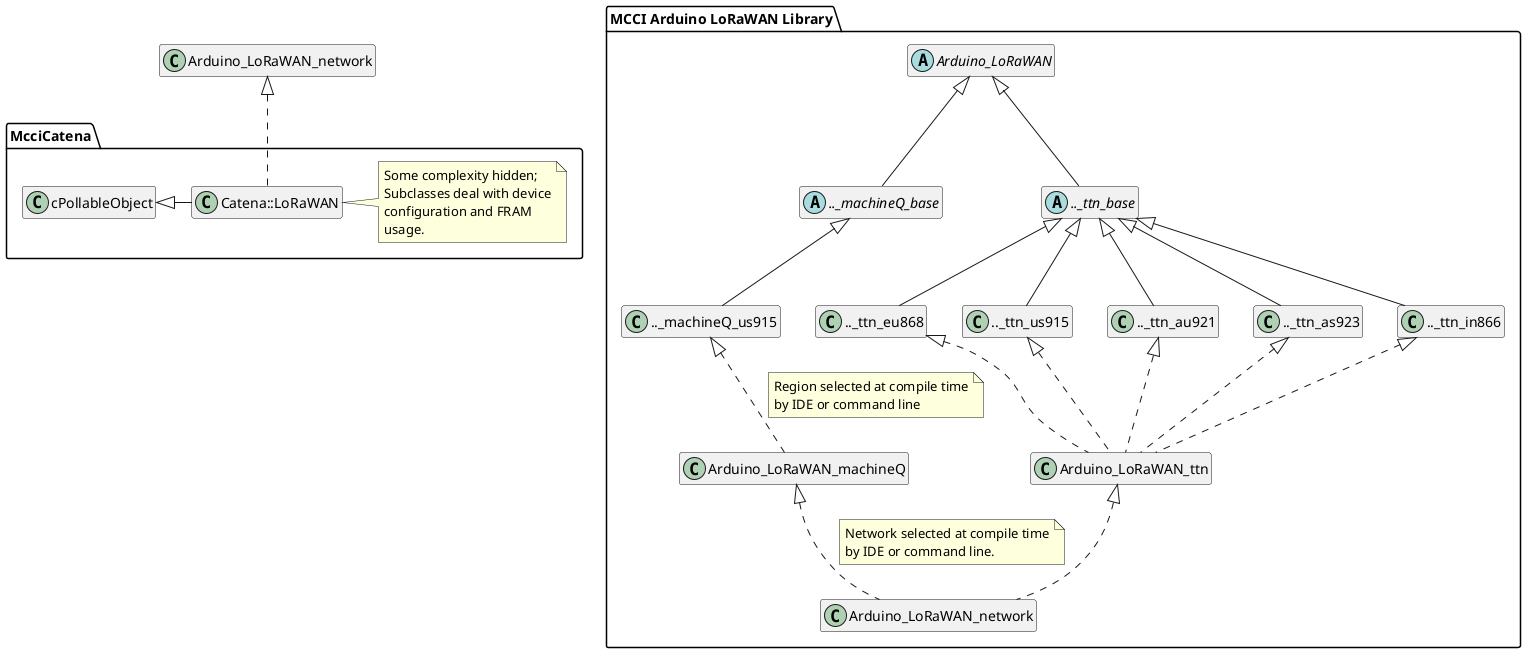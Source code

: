 @startuml
/'

Module:	Catena_LoRaWAN.plantuml

Function:
	PlantUML reference source for Catena::LoRaWAN class diagram.

Copyright:
	See accompanying LICENSE file at
	https:://github.com/mcci-catena/Catena-Arduino-Platform

Author:
	Terry Moore, MCCI Corporation	July 2019

Notes:
	PlantUML images in REAMDE.md are generated by pasting this file into
	the server at http://www.plantuml.com/plantuml, and grabbing the
	resulting URLs.

'/

hide empty members

package Arduino-LoRaWAN as "MCCI Arduino LoRaWAN Library" {
abstract class Arduino_LoRaWAN

abstract class Arduino_LoRaWAN_machineQ_base as ".._machineQ_base"

class Arduino_LoRaWAN_machineQ_us915 as ".._machineQ_us915"

class Arduino_LoRaWAN_machineQ

abstract class Arduino_LoRaWAN_ttn_base as ".._ttn_base"

class Arduino_LoRaWAN_ttn_eu868 as ".._ttn_eu868"
class Arduino_LoRaWAN_ttn_us915 as ".._ttn_us915"
class Arduino_LoRaWAN_ttn_au921 as ".._ttn_au921"
class Arduino_LoRaWAN_ttn_as923 as ".._ttn_as923"
class Arduino_LoRaWAN_ttn_in866 as ".._ttn_in866"

class Arduino_LoRaWAN_ttn

Arduino_LoRaWAN <|-- Arduino_LoRaWAN_machineQ_base
Arduino_LoRaWAN <|-- Arduino_LoRaWAN_ttn_base
Arduino_LoRaWAN_machineQ_base <|-- Arduino_LoRaWAN_machineQ_us915
Arduino_LoRaWAN_machineQ_us915 <|.. Arduino_LoRaWAN_machineQ
note right on link
  Region selected at compile time
  by IDE or command line
end note

class Arduino_LoRaWAN_network

Arduino_LoRaWAN_ttn_base <|-- Arduino_LoRaWAN_ttn_eu868
Arduino_LoRaWAN_ttn_base <|-- Arduino_LoRaWAN_ttn_us915
Arduino_LoRaWAN_ttn_base <|-- Arduino_LoRaWAN_ttn_au921
Arduino_LoRaWAN_ttn_base <|-- Arduino_LoRaWAN_ttn_as923
Arduino_LoRaWAN_ttn_base <|-- Arduino_LoRaWAN_ttn_in866

Arduino_LoRaWAN_ttn_eu868 <|.. Arduino_LoRaWAN_ttn
Arduino_LoRaWAN_ttn_us915 <|.. Arduino_LoRaWAN_ttn
Arduino_LoRaWAN_ttn_au921 <|.. Arduino_LoRaWAN_ttn
Arduino_LoRaWAN_ttn_as923 <|.. Arduino_LoRaWAN_ttn
Arduino_LoRaWAN_ttn_in866 <|.. Arduino_LoRaWAN_ttn

Arduino_LoRaWAN_machineQ <|.. Arduino_LoRaWAN_network
note right on link
   Network selected at compile time
   by IDE or command line.
end note
Arduino_LoRaWAN_ttn <|.. Arduino_LoRaWAN_network

}

namespace McciCatena {

class cPollableObject
class Catena::LoRaWAN
note right
  Some complexity hidden;
  Subclasses deal with device
  configuration and FRAM
  usage.
end note

cPollableObject <|- Catena::LoRaWAN

.Arduino_LoRaWAN_network <|.. Catena::LoRaWAN

}
@enduml